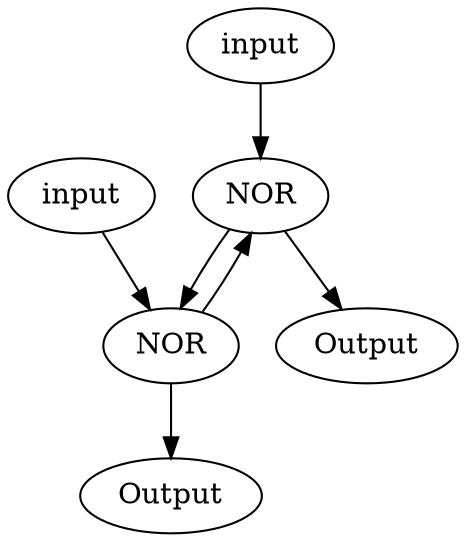 digraph testand1 {
    S [label=input]
    R [label="input"]; 

    U0 [label=NOR]
    U1 [label=NOR]

    Q [label="Output"];
    Qb [label="Output"];

    R -> U0 -> Q;
    U1-> U0;

    S -> U1 -> Qb;
    U0 -> U1;
}